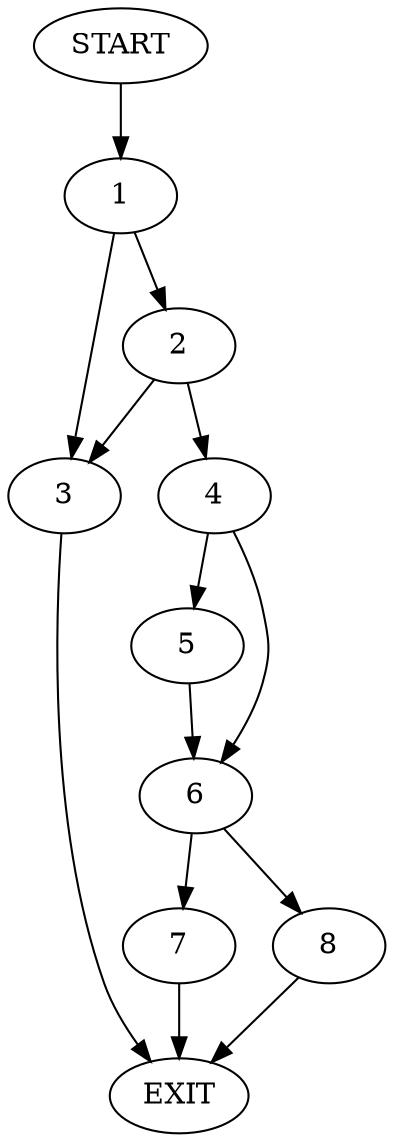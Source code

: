 digraph {
0 [label="START"]
9 [label="EXIT"]
0 -> 1
1 -> 2
1 -> 3
2 -> 3
2 -> 4
3 -> 9
4 -> 5
4 -> 6
5 -> 6
6 -> 7
6 -> 8
7 -> 9
8 -> 9
}
